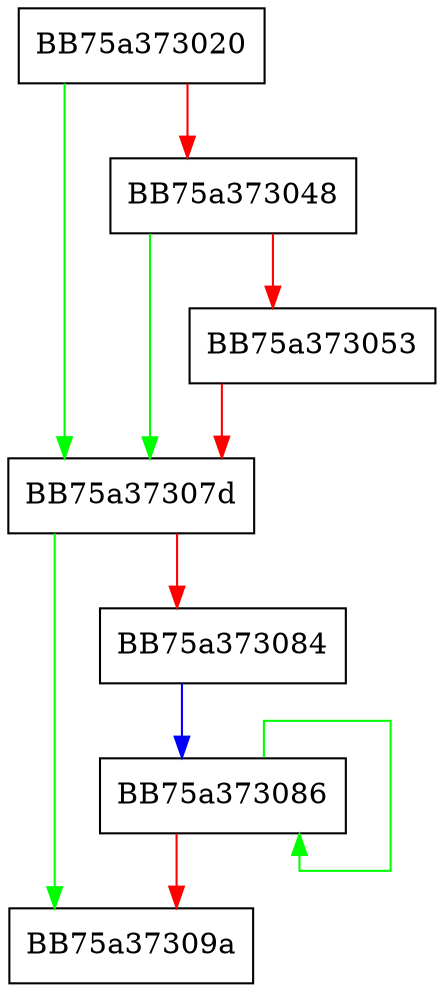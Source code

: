 digraph get_sigmap_size {
  node [shape="box"];
  graph [splines=ortho];
  BB75a373020 -> BB75a37307d [color="green"];
  BB75a373020 -> BB75a373048 [color="red"];
  BB75a373048 -> BB75a37307d [color="green"];
  BB75a373048 -> BB75a373053 [color="red"];
  BB75a373053 -> BB75a37307d [color="red"];
  BB75a37307d -> BB75a37309a [color="green"];
  BB75a37307d -> BB75a373084 [color="red"];
  BB75a373084 -> BB75a373086 [color="blue"];
  BB75a373086 -> BB75a373086 [color="green"];
  BB75a373086 -> BB75a37309a [color="red"];
}